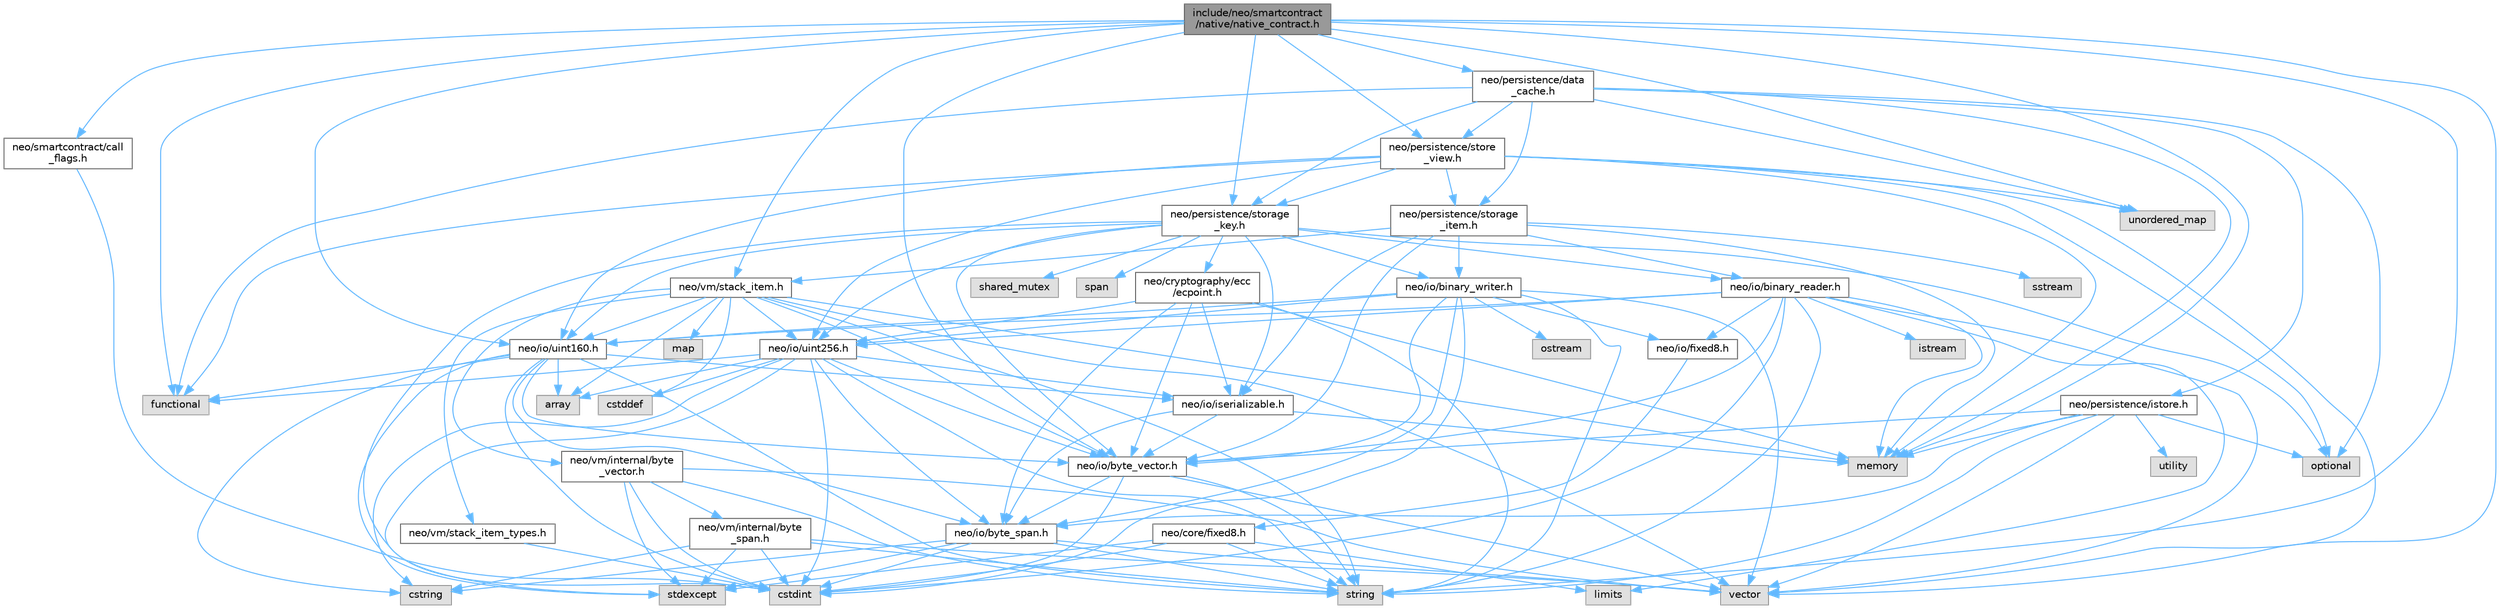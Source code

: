 digraph "include/neo/smartcontract/native/native_contract.h"
{
 // LATEX_PDF_SIZE
  bgcolor="transparent";
  edge [fontname=Helvetica,fontsize=10,labelfontname=Helvetica,labelfontsize=10];
  node [fontname=Helvetica,fontsize=10,shape=box,height=0.2,width=0.4];
  Node1 [id="Node000001",label="include/neo/smartcontract\l/native/native_contract.h",height=0.2,width=0.4,color="gray40", fillcolor="grey60", style="filled", fontcolor="black",tooltip=" "];
  Node1 -> Node2 [id="edge1_Node000001_Node000002",color="steelblue1",style="solid",tooltip=" "];
  Node2 [id="Node000002",label="neo/io/byte_vector.h",height=0.2,width=0.4,color="grey40", fillcolor="white", style="filled",URL="$io_2byte__vector_8h.html",tooltip=" "];
  Node2 -> Node3 [id="edge2_Node000002_Node000003",color="steelblue1",style="solid",tooltip=" "];
  Node3 [id="Node000003",label="neo/io/byte_span.h",height=0.2,width=0.4,color="grey40", fillcolor="white", style="filled",URL="$io_2byte__span_8h.html",tooltip=" "];
  Node3 -> Node4 [id="edge3_Node000003_Node000004",color="steelblue1",style="solid",tooltip=" "];
  Node4 [id="Node000004",label="cstdint",height=0.2,width=0.4,color="grey60", fillcolor="#E0E0E0", style="filled",tooltip=" "];
  Node3 -> Node5 [id="edge4_Node000003_Node000005",color="steelblue1",style="solid",tooltip=" "];
  Node5 [id="Node000005",label="cstring",height=0.2,width=0.4,color="grey60", fillcolor="#E0E0E0", style="filled",tooltip=" "];
  Node3 -> Node6 [id="edge5_Node000003_Node000006",color="steelblue1",style="solid",tooltip=" "];
  Node6 [id="Node000006",label="stdexcept",height=0.2,width=0.4,color="grey60", fillcolor="#E0E0E0", style="filled",tooltip=" "];
  Node3 -> Node7 [id="edge6_Node000003_Node000007",color="steelblue1",style="solid",tooltip=" "];
  Node7 [id="Node000007",label="string",height=0.2,width=0.4,color="grey60", fillcolor="#E0E0E0", style="filled",tooltip=" "];
  Node3 -> Node8 [id="edge7_Node000003_Node000008",color="steelblue1",style="solid",tooltip=" "];
  Node8 [id="Node000008",label="vector",height=0.2,width=0.4,color="grey60", fillcolor="#E0E0E0", style="filled",tooltip=" "];
  Node2 -> Node4 [id="edge8_Node000002_Node000004",color="steelblue1",style="solid",tooltip=" "];
  Node2 -> Node7 [id="edge9_Node000002_Node000007",color="steelblue1",style="solid",tooltip=" "];
  Node2 -> Node8 [id="edge10_Node000002_Node000008",color="steelblue1",style="solid",tooltip=" "];
  Node1 -> Node9 [id="edge11_Node000001_Node000009",color="steelblue1",style="solid",tooltip=" "];
  Node9 [id="Node000009",label="neo/io/uint160.h",height=0.2,width=0.4,color="grey40", fillcolor="white", style="filled",URL="$uint160_8h.html",tooltip=" "];
  Node9 -> Node3 [id="edge12_Node000009_Node000003",color="steelblue1",style="solid",tooltip=" "];
  Node9 -> Node2 [id="edge13_Node000009_Node000002",color="steelblue1",style="solid",tooltip=" "];
  Node9 -> Node10 [id="edge14_Node000009_Node000010",color="steelblue1",style="solid",tooltip=" "];
  Node10 [id="Node000010",label="neo/io/iserializable.h",height=0.2,width=0.4,color="grey40", fillcolor="white", style="filled",URL="$iserializable_8h.html",tooltip=" "];
  Node10 -> Node3 [id="edge15_Node000010_Node000003",color="steelblue1",style="solid",tooltip=" "];
  Node10 -> Node2 [id="edge16_Node000010_Node000002",color="steelblue1",style="solid",tooltip=" "];
  Node10 -> Node11 [id="edge17_Node000010_Node000011",color="steelblue1",style="solid",tooltip=" "];
  Node11 [id="Node000011",label="memory",height=0.2,width=0.4,color="grey60", fillcolor="#E0E0E0", style="filled",tooltip=" "];
  Node9 -> Node12 [id="edge18_Node000009_Node000012",color="steelblue1",style="solid",tooltip=" "];
  Node12 [id="Node000012",label="array",height=0.2,width=0.4,color="grey60", fillcolor="#E0E0E0", style="filled",tooltip=" "];
  Node9 -> Node4 [id="edge19_Node000009_Node000004",color="steelblue1",style="solid",tooltip=" "];
  Node9 -> Node5 [id="edge20_Node000009_Node000005",color="steelblue1",style="solid",tooltip=" "];
  Node9 -> Node13 [id="edge21_Node000009_Node000013",color="steelblue1",style="solid",tooltip=" "];
  Node13 [id="Node000013",label="functional",height=0.2,width=0.4,color="grey60", fillcolor="#E0E0E0", style="filled",tooltip=" "];
  Node9 -> Node6 [id="edge22_Node000009_Node000006",color="steelblue1",style="solid",tooltip=" "];
  Node9 -> Node7 [id="edge23_Node000009_Node000007",color="steelblue1",style="solid",tooltip=" "];
  Node1 -> Node14 [id="edge24_Node000001_Node000014",color="steelblue1",style="solid",tooltip=" "];
  Node14 [id="Node000014",label="neo/persistence/data\l_cache.h",height=0.2,width=0.4,color="grey40", fillcolor="white", style="filled",URL="$data__cache_8h.html",tooltip=" "];
  Node14 -> Node15 [id="edge25_Node000014_Node000015",color="steelblue1",style="solid",tooltip=" "];
  Node15 [id="Node000015",label="neo/persistence/istore.h",height=0.2,width=0.4,color="grey40", fillcolor="white", style="filled",URL="$istore_8h.html",tooltip=" "];
  Node15 -> Node3 [id="edge26_Node000015_Node000003",color="steelblue1",style="solid",tooltip=" "];
  Node15 -> Node2 [id="edge27_Node000015_Node000002",color="steelblue1",style="solid",tooltip=" "];
  Node15 -> Node11 [id="edge28_Node000015_Node000011",color="steelblue1",style="solid",tooltip=" "];
  Node15 -> Node16 [id="edge29_Node000015_Node000016",color="steelblue1",style="solid",tooltip=" "];
  Node16 [id="Node000016",label="optional",height=0.2,width=0.4,color="grey60", fillcolor="#E0E0E0", style="filled",tooltip=" "];
  Node15 -> Node7 [id="edge30_Node000015_Node000007",color="steelblue1",style="solid",tooltip=" "];
  Node15 -> Node17 [id="edge31_Node000015_Node000017",color="steelblue1",style="solid",tooltip=" "];
  Node17 [id="Node000017",label="utility",height=0.2,width=0.4,color="grey60", fillcolor="#E0E0E0", style="filled",tooltip=" "];
  Node15 -> Node8 [id="edge32_Node000015_Node000008",color="steelblue1",style="solid",tooltip=" "];
  Node14 -> Node18 [id="edge33_Node000014_Node000018",color="steelblue1",style="solid",tooltip=" "];
  Node18 [id="Node000018",label="neo/persistence/storage\l_item.h",height=0.2,width=0.4,color="grey40", fillcolor="white", style="filled",URL="$persistence_2storage__item_8h.html",tooltip=" "];
  Node18 -> Node19 [id="edge34_Node000018_Node000019",color="steelblue1",style="solid",tooltip=" "];
  Node19 [id="Node000019",label="neo/io/binary_reader.h",height=0.2,width=0.4,color="grey40", fillcolor="white", style="filled",URL="$binary__reader_8h.html",tooltip=" "];
  Node19 -> Node2 [id="edge35_Node000019_Node000002",color="steelblue1",style="solid",tooltip=" "];
  Node19 -> Node20 [id="edge36_Node000019_Node000020",color="steelblue1",style="solid",tooltip=" "];
  Node20 [id="Node000020",label="neo/io/fixed8.h",height=0.2,width=0.4,color="grey40", fillcolor="white", style="filled",URL="$io_2fixed8_8h.html",tooltip=" "];
  Node20 -> Node21 [id="edge37_Node000020_Node000021",color="steelblue1",style="solid",tooltip=" "];
  Node21 [id="Node000021",label="neo/core/fixed8.h",height=0.2,width=0.4,color="grey40", fillcolor="white", style="filled",URL="$core_2fixed8_8h.html",tooltip=" "];
  Node21 -> Node4 [id="edge38_Node000021_Node000004",color="steelblue1",style="solid",tooltip=" "];
  Node21 -> Node22 [id="edge39_Node000021_Node000022",color="steelblue1",style="solid",tooltip=" "];
  Node22 [id="Node000022",label="limits",height=0.2,width=0.4,color="grey60", fillcolor="#E0E0E0", style="filled",tooltip=" "];
  Node21 -> Node6 [id="edge40_Node000021_Node000006",color="steelblue1",style="solid",tooltip=" "];
  Node21 -> Node7 [id="edge41_Node000021_Node000007",color="steelblue1",style="solid",tooltip=" "];
  Node19 -> Node9 [id="edge42_Node000019_Node000009",color="steelblue1",style="solid",tooltip=" "];
  Node19 -> Node23 [id="edge43_Node000019_Node000023",color="steelblue1",style="solid",tooltip=" "];
  Node23 [id="Node000023",label="neo/io/uint256.h",height=0.2,width=0.4,color="grey40", fillcolor="white", style="filled",URL="$uint256_8h.html",tooltip=" "];
  Node23 -> Node3 [id="edge44_Node000023_Node000003",color="steelblue1",style="solid",tooltip=" "];
  Node23 -> Node2 [id="edge45_Node000023_Node000002",color="steelblue1",style="solid",tooltip=" "];
  Node23 -> Node10 [id="edge46_Node000023_Node000010",color="steelblue1",style="solid",tooltip=" "];
  Node23 -> Node12 [id="edge47_Node000023_Node000012",color="steelblue1",style="solid",tooltip=" "];
  Node23 -> Node24 [id="edge48_Node000023_Node000024",color="steelblue1",style="solid",tooltip=" "];
  Node24 [id="Node000024",label="cstddef",height=0.2,width=0.4,color="grey60", fillcolor="#E0E0E0", style="filled",tooltip=" "];
  Node23 -> Node4 [id="edge49_Node000023_Node000004",color="steelblue1",style="solid",tooltip=" "];
  Node23 -> Node5 [id="edge50_Node000023_Node000005",color="steelblue1",style="solid",tooltip=" "];
  Node23 -> Node13 [id="edge51_Node000023_Node000013",color="steelblue1",style="solid",tooltip=" "];
  Node23 -> Node6 [id="edge52_Node000023_Node000006",color="steelblue1",style="solid",tooltip=" "];
  Node23 -> Node7 [id="edge53_Node000023_Node000007",color="steelblue1",style="solid",tooltip=" "];
  Node19 -> Node4 [id="edge54_Node000019_Node000004",color="steelblue1",style="solid",tooltip=" "];
  Node19 -> Node25 [id="edge55_Node000019_Node000025",color="steelblue1",style="solid",tooltip=" "];
  Node25 [id="Node000025",label="istream",height=0.2,width=0.4,color="grey60", fillcolor="#E0E0E0", style="filled",tooltip=" "];
  Node19 -> Node22 [id="edge56_Node000019_Node000022",color="steelblue1",style="solid",tooltip=" "];
  Node19 -> Node11 [id="edge57_Node000019_Node000011",color="steelblue1",style="solid",tooltip=" "];
  Node19 -> Node7 [id="edge58_Node000019_Node000007",color="steelblue1",style="solid",tooltip=" "];
  Node19 -> Node8 [id="edge59_Node000019_Node000008",color="steelblue1",style="solid",tooltip=" "];
  Node18 -> Node26 [id="edge60_Node000018_Node000026",color="steelblue1",style="solid",tooltip=" "];
  Node26 [id="Node000026",label="neo/io/binary_writer.h",height=0.2,width=0.4,color="grey40", fillcolor="white", style="filled",URL="$binary__writer_8h.html",tooltip=" "];
  Node26 -> Node3 [id="edge61_Node000026_Node000003",color="steelblue1",style="solid",tooltip=" "];
  Node26 -> Node2 [id="edge62_Node000026_Node000002",color="steelblue1",style="solid",tooltip=" "];
  Node26 -> Node20 [id="edge63_Node000026_Node000020",color="steelblue1",style="solid",tooltip=" "];
  Node26 -> Node9 [id="edge64_Node000026_Node000009",color="steelblue1",style="solid",tooltip=" "];
  Node26 -> Node23 [id="edge65_Node000026_Node000023",color="steelblue1",style="solid",tooltip=" "];
  Node26 -> Node4 [id="edge66_Node000026_Node000004",color="steelblue1",style="solid",tooltip=" "];
  Node26 -> Node27 [id="edge67_Node000026_Node000027",color="steelblue1",style="solid",tooltip=" "];
  Node27 [id="Node000027",label="ostream",height=0.2,width=0.4,color="grey60", fillcolor="#E0E0E0", style="filled",tooltip=" "];
  Node26 -> Node7 [id="edge68_Node000026_Node000007",color="steelblue1",style="solid",tooltip=" "];
  Node26 -> Node8 [id="edge69_Node000026_Node000008",color="steelblue1",style="solid",tooltip=" "];
  Node18 -> Node2 [id="edge70_Node000018_Node000002",color="steelblue1",style="solid",tooltip=" "];
  Node18 -> Node10 [id="edge71_Node000018_Node000010",color="steelblue1",style="solid",tooltip=" "];
  Node18 -> Node28 [id="edge72_Node000018_Node000028",color="steelblue1",style="solid",tooltip=" "];
  Node28 [id="Node000028",label="neo/vm/stack_item.h",height=0.2,width=0.4,color="grey40", fillcolor="white", style="filled",URL="$stack__item_8h.html",tooltip=" "];
  Node28 -> Node2 [id="edge73_Node000028_Node000002",color="steelblue1",style="solid",tooltip=" "];
  Node28 -> Node9 [id="edge74_Node000028_Node000009",color="steelblue1",style="solid",tooltip=" "];
  Node28 -> Node23 [id="edge75_Node000028_Node000023",color="steelblue1",style="solid",tooltip=" "];
  Node28 -> Node29 [id="edge76_Node000028_Node000029",color="steelblue1",style="solid",tooltip=" "];
  Node29 [id="Node000029",label="neo/vm/internal/byte\l_vector.h",height=0.2,width=0.4,color="grey40", fillcolor="white", style="filled",URL="$vm_2internal_2byte__vector_8h.html",tooltip=" "];
  Node29 -> Node30 [id="edge77_Node000029_Node000030",color="steelblue1",style="solid",tooltip=" "];
  Node30 [id="Node000030",label="neo/vm/internal/byte\l_span.h",height=0.2,width=0.4,color="grey40", fillcolor="white", style="filled",URL="$vm_2internal_2byte__span_8h.html",tooltip=" "];
  Node30 -> Node4 [id="edge78_Node000030_Node000004",color="steelblue1",style="solid",tooltip=" "];
  Node30 -> Node5 [id="edge79_Node000030_Node000005",color="steelblue1",style="solid",tooltip=" "];
  Node30 -> Node6 [id="edge80_Node000030_Node000006",color="steelblue1",style="solid",tooltip=" "];
  Node30 -> Node7 [id="edge81_Node000030_Node000007",color="steelblue1",style="solid",tooltip=" "];
  Node30 -> Node8 [id="edge82_Node000030_Node000008",color="steelblue1",style="solid",tooltip=" "];
  Node29 -> Node4 [id="edge83_Node000029_Node000004",color="steelblue1",style="solid",tooltip=" "];
  Node29 -> Node6 [id="edge84_Node000029_Node000006",color="steelblue1",style="solid",tooltip=" "];
  Node29 -> Node7 [id="edge85_Node000029_Node000007",color="steelblue1",style="solid",tooltip=" "];
  Node29 -> Node8 [id="edge86_Node000029_Node000008",color="steelblue1",style="solid",tooltip=" "];
  Node28 -> Node31 [id="edge87_Node000028_Node000031",color="steelblue1",style="solid",tooltip=" "];
  Node31 [id="Node000031",label="neo/vm/stack_item_types.h",height=0.2,width=0.4,color="grey40", fillcolor="white", style="filled",URL="$stack__item__types_8h.html",tooltip=" "];
  Node31 -> Node4 [id="edge88_Node000031_Node000004",color="steelblue1",style="solid",tooltip=" "];
  Node28 -> Node12 [id="edge89_Node000028_Node000012",color="steelblue1",style="solid",tooltip=" "];
  Node28 -> Node24 [id="edge90_Node000028_Node000024",color="steelblue1",style="solid",tooltip=" "];
  Node28 -> Node32 [id="edge91_Node000028_Node000032",color="steelblue1",style="solid",tooltip=" "];
  Node32 [id="Node000032",label="map",height=0.2,width=0.4,color="grey60", fillcolor="#E0E0E0", style="filled",tooltip=" "];
  Node28 -> Node11 [id="edge92_Node000028_Node000011",color="steelblue1",style="solid",tooltip=" "];
  Node28 -> Node7 [id="edge93_Node000028_Node000007",color="steelblue1",style="solid",tooltip=" "];
  Node28 -> Node8 [id="edge94_Node000028_Node000008",color="steelblue1",style="solid",tooltip=" "];
  Node18 -> Node11 [id="edge95_Node000018_Node000011",color="steelblue1",style="solid",tooltip=" "];
  Node18 -> Node33 [id="edge96_Node000018_Node000033",color="steelblue1",style="solid",tooltip=" "];
  Node33 [id="Node000033",label="sstream",height=0.2,width=0.4,color="grey60", fillcolor="#E0E0E0", style="filled",tooltip=" "];
  Node14 -> Node34 [id="edge97_Node000014_Node000034",color="steelblue1",style="solid",tooltip=" "];
  Node34 [id="Node000034",label="neo/persistence/storage\l_key.h",height=0.2,width=0.4,color="grey40", fillcolor="white", style="filled",URL="$persistence_2storage__key_8h.html",tooltip=" "];
  Node34 -> Node35 [id="edge98_Node000034_Node000035",color="steelblue1",style="solid",tooltip=" "];
  Node35 [id="Node000035",label="neo/cryptography/ecc\l/ecpoint.h",height=0.2,width=0.4,color="grey40", fillcolor="white", style="filled",URL="$ecpoint_8h.html",tooltip=" "];
  Node35 -> Node3 [id="edge99_Node000035_Node000003",color="steelblue1",style="solid",tooltip=" "];
  Node35 -> Node2 [id="edge100_Node000035_Node000002",color="steelblue1",style="solid",tooltip=" "];
  Node35 -> Node10 [id="edge101_Node000035_Node000010",color="steelblue1",style="solid",tooltip=" "];
  Node35 -> Node23 [id="edge102_Node000035_Node000023",color="steelblue1",style="solid",tooltip=" "];
  Node35 -> Node11 [id="edge103_Node000035_Node000011",color="steelblue1",style="solid",tooltip=" "];
  Node35 -> Node7 [id="edge104_Node000035_Node000007",color="steelblue1",style="solid",tooltip=" "];
  Node34 -> Node19 [id="edge105_Node000034_Node000019",color="steelblue1",style="solid",tooltip=" "];
  Node34 -> Node26 [id="edge106_Node000034_Node000026",color="steelblue1",style="solid",tooltip=" "];
  Node34 -> Node2 [id="edge107_Node000034_Node000002",color="steelblue1",style="solid",tooltip=" "];
  Node34 -> Node10 [id="edge108_Node000034_Node000010",color="steelblue1",style="solid",tooltip=" "];
  Node34 -> Node9 [id="edge109_Node000034_Node000009",color="steelblue1",style="solid",tooltip=" "];
  Node34 -> Node23 [id="edge110_Node000034_Node000023",color="steelblue1",style="solid",tooltip=" "];
  Node34 -> Node4 [id="edge111_Node000034_Node000004",color="steelblue1",style="solid",tooltip=" "];
  Node34 -> Node16 [id="edge112_Node000034_Node000016",color="steelblue1",style="solid",tooltip=" "];
  Node34 -> Node36 [id="edge113_Node000034_Node000036",color="steelblue1",style="solid",tooltip=" "];
  Node36 [id="Node000036",label="shared_mutex",height=0.2,width=0.4,color="grey60", fillcolor="#E0E0E0", style="filled",tooltip=" "];
  Node34 -> Node37 [id="edge114_Node000034_Node000037",color="steelblue1",style="solid",tooltip=" "];
  Node37 [id="Node000037",label="span",height=0.2,width=0.4,color="grey60", fillcolor="#E0E0E0", style="filled",tooltip=" "];
  Node14 -> Node38 [id="edge115_Node000014_Node000038",color="steelblue1",style="solid",tooltip=" "];
  Node38 [id="Node000038",label="neo/persistence/store\l_view.h",height=0.2,width=0.4,color="grey40", fillcolor="white", style="filled",URL="$store__view_8h.html",tooltip=" "];
  Node38 -> Node9 [id="edge116_Node000038_Node000009",color="steelblue1",style="solid",tooltip=" "];
  Node38 -> Node23 [id="edge117_Node000038_Node000023",color="steelblue1",style="solid",tooltip=" "];
  Node38 -> Node18 [id="edge118_Node000038_Node000018",color="steelblue1",style="solid",tooltip=" "];
  Node38 -> Node34 [id="edge119_Node000038_Node000034",color="steelblue1",style="solid",tooltip=" "];
  Node38 -> Node13 [id="edge120_Node000038_Node000013",color="steelblue1",style="solid",tooltip=" "];
  Node38 -> Node11 [id="edge121_Node000038_Node000011",color="steelblue1",style="solid",tooltip=" "];
  Node38 -> Node16 [id="edge122_Node000038_Node000016",color="steelblue1",style="solid",tooltip=" "];
  Node38 -> Node39 [id="edge123_Node000038_Node000039",color="steelblue1",style="solid",tooltip=" "];
  Node39 [id="Node000039",label="unordered_map",height=0.2,width=0.4,color="grey60", fillcolor="#E0E0E0", style="filled",tooltip=" "];
  Node38 -> Node8 [id="edge124_Node000038_Node000008",color="steelblue1",style="solid",tooltip=" "];
  Node14 -> Node13 [id="edge125_Node000014_Node000013",color="steelblue1",style="solid",tooltip=" "];
  Node14 -> Node11 [id="edge126_Node000014_Node000011",color="steelblue1",style="solid",tooltip=" "];
  Node14 -> Node16 [id="edge127_Node000014_Node000016",color="steelblue1",style="solid",tooltip=" "];
  Node14 -> Node39 [id="edge128_Node000014_Node000039",color="steelblue1",style="solid",tooltip=" "];
  Node1 -> Node34 [id="edge129_Node000001_Node000034",color="steelblue1",style="solid",tooltip=" "];
  Node1 -> Node38 [id="edge130_Node000001_Node000038",color="steelblue1",style="solid",tooltip=" "];
  Node1 -> Node40 [id="edge131_Node000001_Node000040",color="steelblue1",style="solid",tooltip=" "];
  Node40 [id="Node000040",label="neo/smartcontract/call\l_flags.h",height=0.2,width=0.4,color="grey40", fillcolor="white", style="filled",URL="$call__flags_8h.html",tooltip=" "];
  Node40 -> Node4 [id="edge132_Node000040_Node000004",color="steelblue1",style="solid",tooltip=" "];
  Node1 -> Node28 [id="edge133_Node000001_Node000028",color="steelblue1",style="solid",tooltip=" "];
  Node1 -> Node13 [id="edge134_Node000001_Node000013",color="steelblue1",style="solid",tooltip=" "];
  Node1 -> Node11 [id="edge135_Node000001_Node000011",color="steelblue1",style="solid",tooltip=" "];
  Node1 -> Node7 [id="edge136_Node000001_Node000007",color="steelblue1",style="solid",tooltip=" "];
  Node1 -> Node39 [id="edge137_Node000001_Node000039",color="steelblue1",style="solid",tooltip=" "];
  Node1 -> Node8 [id="edge138_Node000001_Node000008",color="steelblue1",style="solid",tooltip=" "];
}
